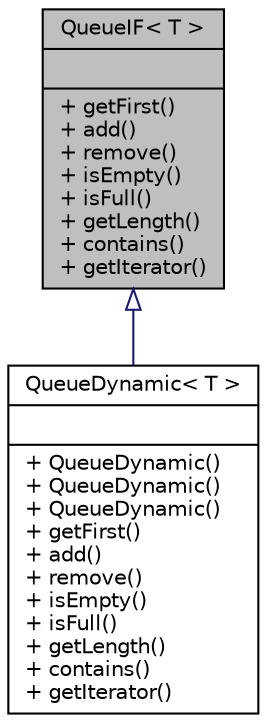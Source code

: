 digraph G
{
  edge [fontname="Helvetica",fontsize="10",labelfontname="Helvetica",labelfontsize="10"];
  node [fontname="Helvetica",fontsize="10",shape=record];
  Node1 [label="{QueueIF\< T \>\n||+ getFirst()\l+ add()\l+ remove()\l+ isEmpty()\l+ isFull()\l+ getLength()\l+ contains()\l+ getIterator()\l}",height=0.2,width=0.4,color="black", fillcolor="grey75", style="filled" fontcolor="black"];
  Node1 -> Node2 [dir="back",color="midnightblue",fontsize="10",style="solid",arrowtail="onormal",fontname="Helvetica"];
  Node2 [label="{QueueDynamic\< T \>\n||+ QueueDynamic()\l+ QueueDynamic()\l+ QueueDynamic()\l+ getFirst()\l+ add()\l+ remove()\l+ isEmpty()\l+ isFull()\l+ getLength()\l+ contains()\l+ getIterator()\l}",height=0.2,width=0.4,color="black", fillcolor="white", style="filled",URL="$d6/d53/classQueueDynamic_3_01T_01_4.html"];
}
